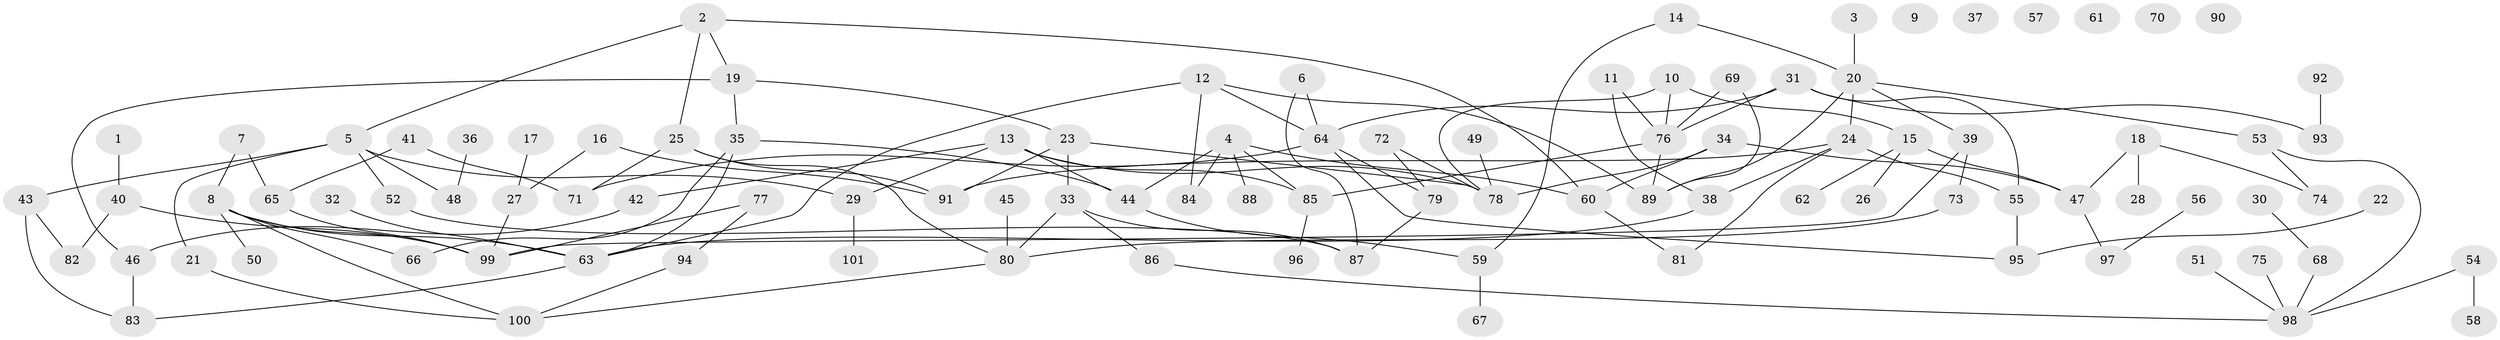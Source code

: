 // Generated by graph-tools (version 1.1) at 2025/00/03/09/25 03:00:45]
// undirected, 101 vertices, 134 edges
graph export_dot {
graph [start="1"]
  node [color=gray90,style=filled];
  1;
  2;
  3;
  4;
  5;
  6;
  7;
  8;
  9;
  10;
  11;
  12;
  13;
  14;
  15;
  16;
  17;
  18;
  19;
  20;
  21;
  22;
  23;
  24;
  25;
  26;
  27;
  28;
  29;
  30;
  31;
  32;
  33;
  34;
  35;
  36;
  37;
  38;
  39;
  40;
  41;
  42;
  43;
  44;
  45;
  46;
  47;
  48;
  49;
  50;
  51;
  52;
  53;
  54;
  55;
  56;
  57;
  58;
  59;
  60;
  61;
  62;
  63;
  64;
  65;
  66;
  67;
  68;
  69;
  70;
  71;
  72;
  73;
  74;
  75;
  76;
  77;
  78;
  79;
  80;
  81;
  82;
  83;
  84;
  85;
  86;
  87;
  88;
  89;
  90;
  91;
  92;
  93;
  94;
  95;
  96;
  97;
  98;
  99;
  100;
  101;
  1 -- 40;
  2 -- 5;
  2 -- 19;
  2 -- 25;
  2 -- 60;
  3 -- 20;
  4 -- 44;
  4 -- 60;
  4 -- 84;
  4 -- 85;
  4 -- 88;
  5 -- 21;
  5 -- 29;
  5 -- 43;
  5 -- 48;
  5 -- 52;
  6 -- 64;
  6 -- 87;
  7 -- 8;
  7 -- 65;
  8 -- 50;
  8 -- 63;
  8 -- 66;
  8 -- 99;
  8 -- 100;
  10 -- 15;
  10 -- 76;
  10 -- 78;
  11 -- 38;
  11 -- 76;
  12 -- 63;
  12 -- 64;
  12 -- 84;
  12 -- 89;
  13 -- 29;
  13 -- 42;
  13 -- 44;
  13 -- 78;
  13 -- 85;
  14 -- 20;
  14 -- 59;
  15 -- 26;
  15 -- 47;
  15 -- 62;
  16 -- 27;
  16 -- 91;
  17 -- 27;
  18 -- 28;
  18 -- 47;
  18 -- 74;
  19 -- 23;
  19 -- 35;
  19 -- 46;
  20 -- 24;
  20 -- 39;
  20 -- 53;
  20 -- 89;
  21 -- 100;
  22 -- 95;
  23 -- 33;
  23 -- 78;
  23 -- 91;
  24 -- 38;
  24 -- 55;
  24 -- 81;
  24 -- 91;
  25 -- 71;
  25 -- 80;
  25 -- 91;
  27 -- 99;
  29 -- 101;
  30 -- 68;
  31 -- 55;
  31 -- 64;
  31 -- 76;
  31 -- 93;
  32 -- 63;
  33 -- 80;
  33 -- 86;
  33 -- 87;
  34 -- 47;
  34 -- 60;
  34 -- 78;
  35 -- 44;
  35 -- 63;
  35 -- 66;
  36 -- 48;
  38 -- 63;
  39 -- 73;
  39 -- 99;
  40 -- 82;
  40 -- 99;
  41 -- 65;
  41 -- 71;
  42 -- 46;
  43 -- 82;
  43 -- 83;
  44 -- 59;
  45 -- 80;
  46 -- 83;
  47 -- 97;
  49 -- 78;
  51 -- 98;
  52 -- 87;
  53 -- 74;
  53 -- 98;
  54 -- 58;
  54 -- 98;
  55 -- 95;
  56 -- 97;
  59 -- 67;
  60 -- 81;
  63 -- 83;
  64 -- 71;
  64 -- 79;
  64 -- 95;
  65 -- 99;
  68 -- 98;
  69 -- 76;
  69 -- 89;
  72 -- 78;
  72 -- 79;
  73 -- 80;
  75 -- 98;
  76 -- 85;
  76 -- 89;
  77 -- 94;
  77 -- 99;
  79 -- 87;
  80 -- 100;
  85 -- 96;
  86 -- 98;
  92 -- 93;
  94 -- 100;
}

